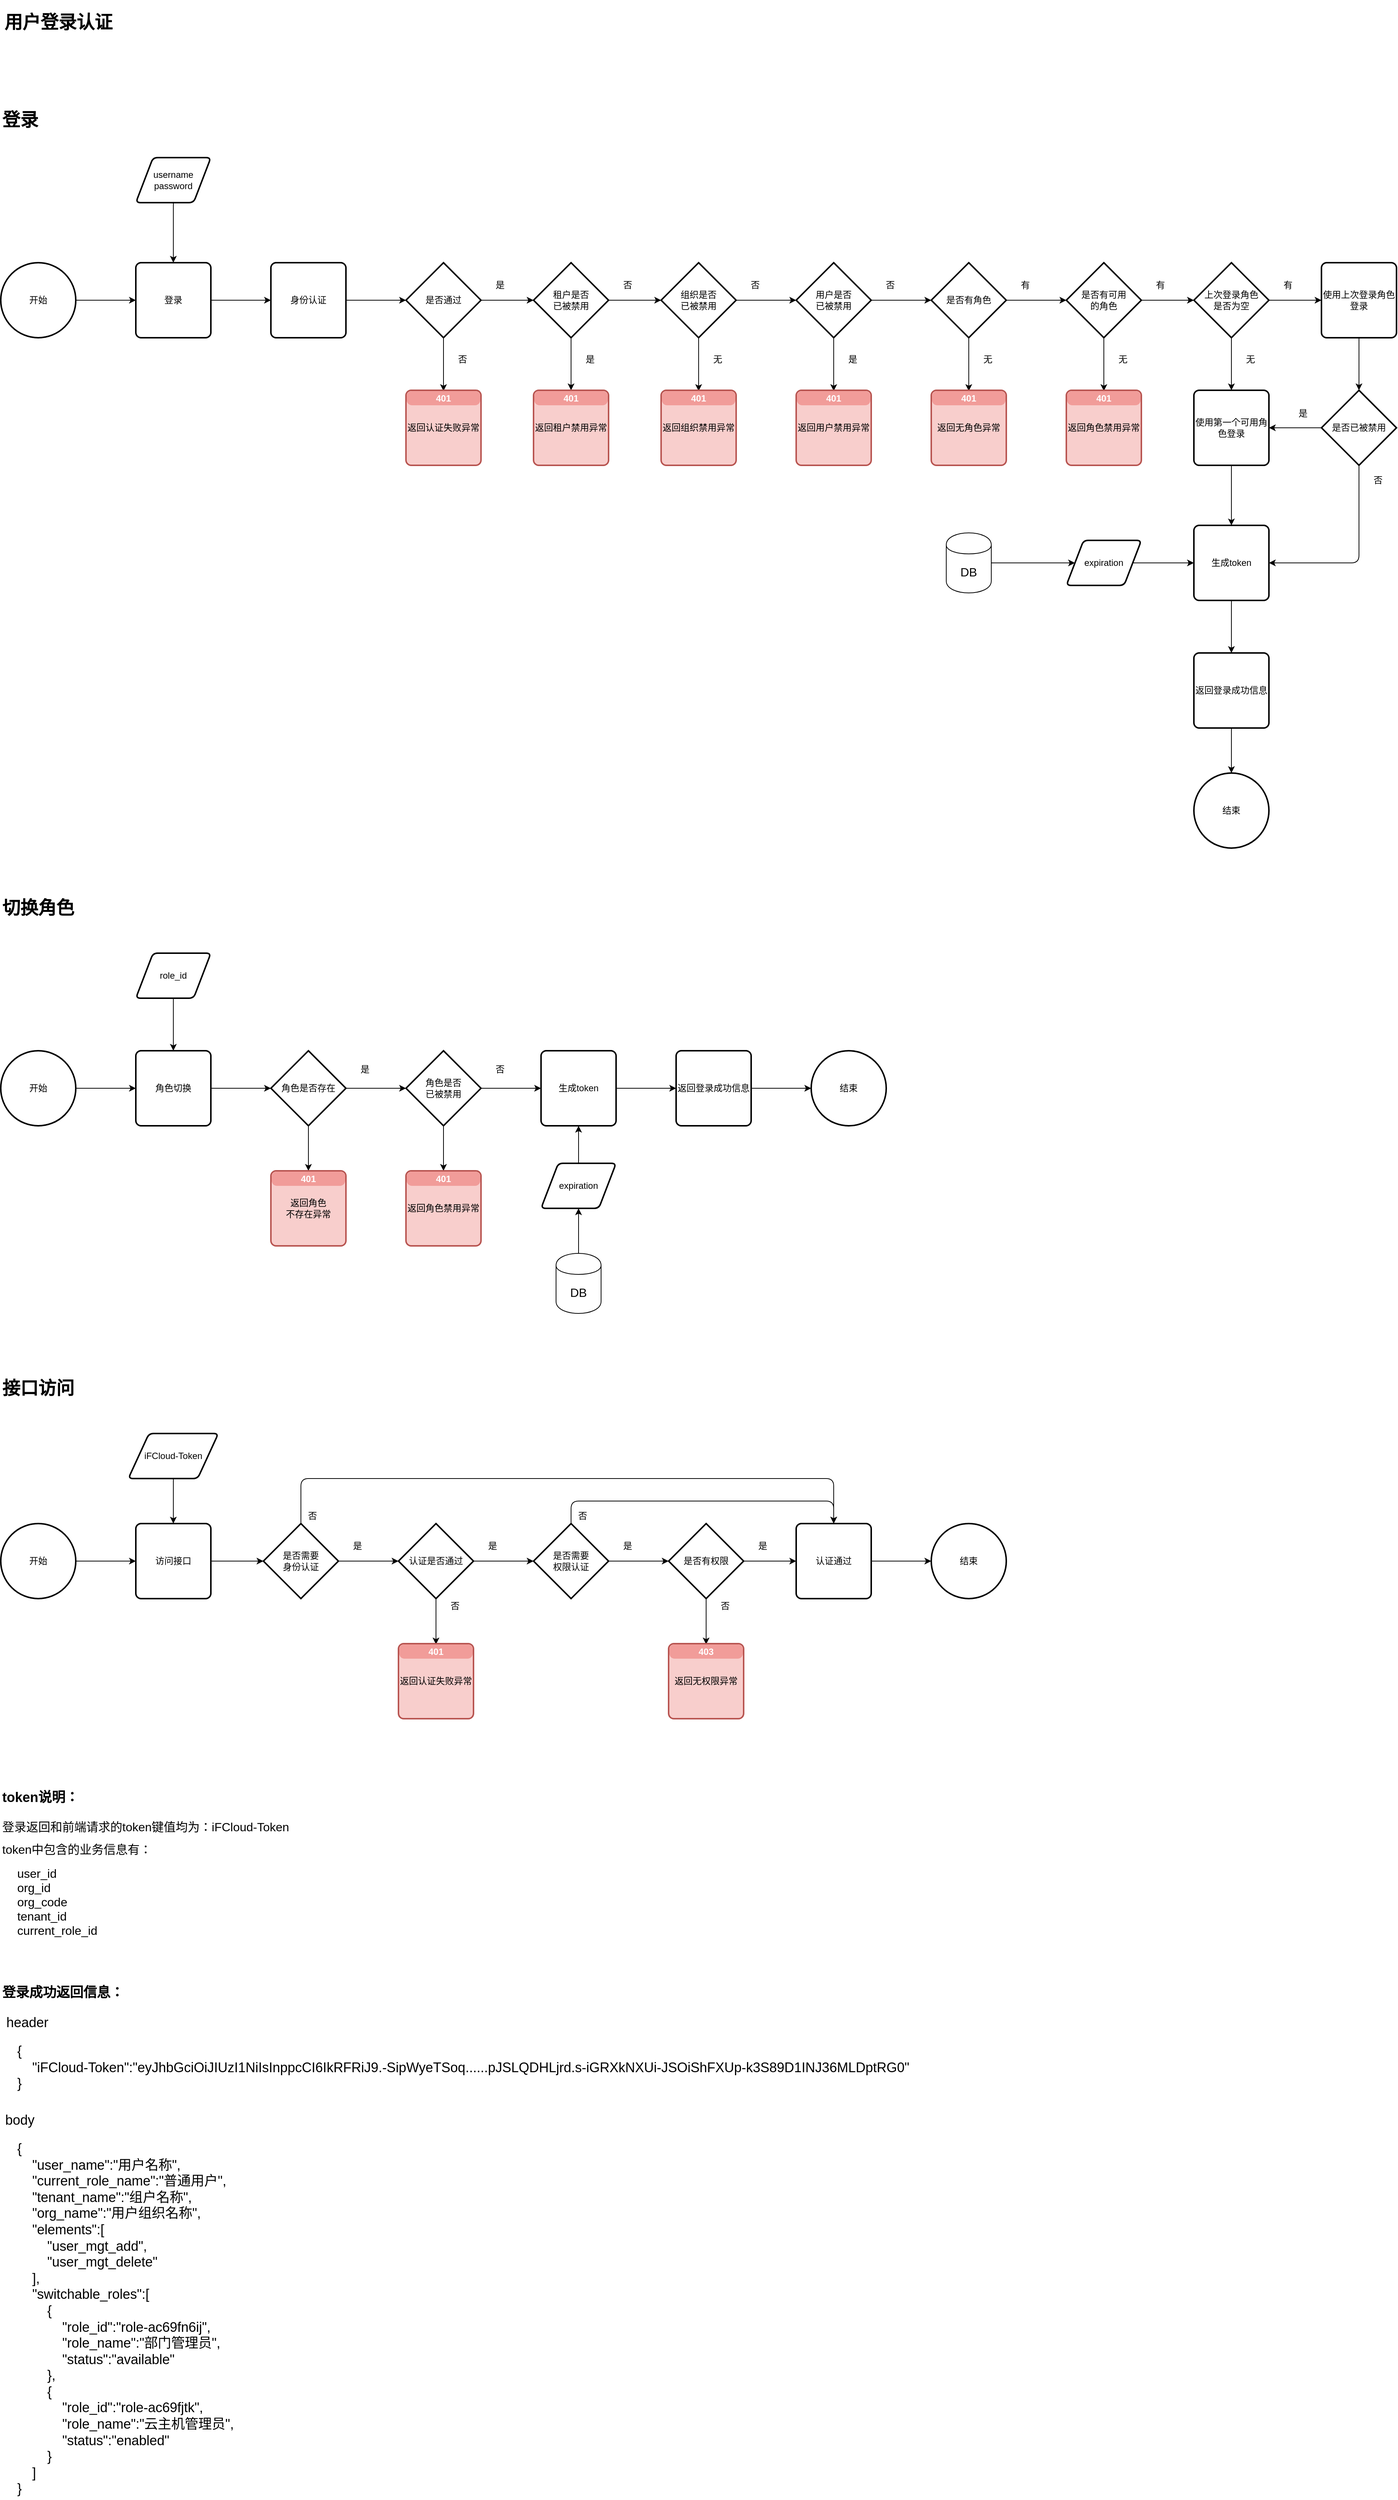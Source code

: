 <mxfile version="12.8.1" type="github">
  <diagram id="bKKuNhbVg70CuKS0t8Wp" name="第 1 页">
    <mxGraphModel dx="2000" dy="1172" grid="1" gridSize="10" guides="1" tooltips="1" connect="1" arrows="1" fold="1" page="1" pageScale="1" pageWidth="2000" pageHeight="1200" math="0" shadow="0">
      <root>
        <mxCell id="0" />
        <mxCell id="1" parent="0" />
        <mxCell id="bSy5o8476wJf-g97gq2l-7" value="" style="edgeStyle=orthogonalEdgeStyle;rounded=0;orthogonalLoop=1;jettySize=auto;html=1;" edge="1" parent="1" source="bSy5o8476wJf-g97gq2l-1" target="bSy5o8476wJf-g97gq2l-6">
          <mxGeometry relative="1" as="geometry" />
        </mxCell>
        <mxCell id="bSy5o8476wJf-g97gq2l-1" value="登录" style="rounded=1;whiteSpace=wrap;html=1;absoluteArcSize=1;arcSize=14;strokeWidth=2;" vertex="1" parent="1">
          <mxGeometry x="220" y="380" width="100" height="100" as="geometry" />
        </mxCell>
        <mxCell id="bSy5o8476wJf-g97gq2l-9" style="edgeStyle=orthogonalEdgeStyle;rounded=0;orthogonalLoop=1;jettySize=auto;html=1;" edge="1" parent="1" source="bSy5o8476wJf-g97gq2l-6" target="bSy5o8476wJf-g97gq2l-8">
          <mxGeometry relative="1" as="geometry" />
        </mxCell>
        <mxCell id="bSy5o8476wJf-g97gq2l-6" value="身份认证" style="rounded=1;whiteSpace=wrap;html=1;absoluteArcSize=1;arcSize=14;strokeWidth=2;" vertex="1" parent="1">
          <mxGeometry x="400" y="380" width="100" height="100" as="geometry" />
        </mxCell>
        <mxCell id="bSy5o8476wJf-g97gq2l-5" style="edgeStyle=orthogonalEdgeStyle;rounded=0;orthogonalLoop=1;jettySize=auto;html=1;" edge="1" parent="1" source="bSy5o8476wJf-g97gq2l-2" target="bSy5o8476wJf-g97gq2l-1">
          <mxGeometry relative="1" as="geometry" />
        </mxCell>
        <mxCell id="bSy5o8476wJf-g97gq2l-2" value="username&lt;br&gt;password" style="shape=parallelogram;html=1;strokeWidth=2;perimeter=parallelogramPerimeter;whiteSpace=wrap;rounded=1;arcSize=12;size=0.23;" vertex="1" parent="1">
          <mxGeometry x="220" y="240" width="100" height="60" as="geometry" />
        </mxCell>
        <mxCell id="bSy5o8476wJf-g97gq2l-14" value="" style="edgeStyle=orthogonalEdgeStyle;rounded=0;orthogonalLoop=1;jettySize=auto;html=1;entryX=0;entryY=0.5;entryDx=0;entryDy=0;entryPerimeter=0;" edge="1" parent="1" source="bSy5o8476wJf-g97gq2l-8" target="bSy5o8476wJf-g97gq2l-17">
          <mxGeometry relative="1" as="geometry">
            <mxPoint x="760" y="430" as="targetPoint" />
          </mxGeometry>
        </mxCell>
        <mxCell id="bSy5o8476wJf-g97gq2l-169" value="" style="edgeStyle=orthogonalEdgeStyle;rounded=1;orthogonalLoop=1;jettySize=auto;html=1;fontSize=12;" edge="1" parent="1" source="bSy5o8476wJf-g97gq2l-8" target="bSy5o8476wJf-g97gq2l-168">
          <mxGeometry relative="1" as="geometry" />
        </mxCell>
        <mxCell id="bSy5o8476wJf-g97gq2l-8" value="是否通过" style="strokeWidth=2;html=1;shape=mxgraph.flowchart.decision;whiteSpace=wrap;" vertex="1" parent="1">
          <mxGeometry x="580" y="380" width="100" height="100" as="geometry" />
        </mxCell>
        <mxCell id="bSy5o8476wJf-g97gq2l-12" value="否" style="text;html=1;align=center;verticalAlign=middle;resizable=0;points=[];autosize=1;" vertex="1" parent="1">
          <mxGeometry x="640" y="499" width="30" height="20" as="geometry" />
        </mxCell>
        <mxCell id="bSy5o8476wJf-g97gq2l-16" value="是" style="text;html=1;align=center;verticalAlign=middle;resizable=0;points=[];autosize=1;" vertex="1" parent="1">
          <mxGeometry x="690" y="400" width="30" height="20" as="geometry" />
        </mxCell>
        <mxCell id="bSy5o8476wJf-g97gq2l-19" style="edgeStyle=orthogonalEdgeStyle;rounded=0;orthogonalLoop=1;jettySize=auto;html=1;entryX=0.5;entryY=0;entryDx=0;entryDy=0;" edge="1" parent="1" source="bSy5o8476wJf-g97gq2l-17" target="bSy5o8476wJf-g97gq2l-163">
          <mxGeometry relative="1" as="geometry">
            <mxPoint x="800" y="550" as="targetPoint" />
          </mxGeometry>
        </mxCell>
        <mxCell id="bSy5o8476wJf-g97gq2l-56" style="edgeStyle=orthogonalEdgeStyle;rounded=0;orthogonalLoop=1;jettySize=auto;html=1;entryX=0;entryY=0.5;entryDx=0;entryDy=0;entryPerimeter=0;" edge="1" parent="1" source="bSy5o8476wJf-g97gq2l-17" target="bSy5o8476wJf-g97gq2l-53">
          <mxGeometry relative="1" as="geometry" />
        </mxCell>
        <mxCell id="bSy5o8476wJf-g97gq2l-17" value="租户是否&lt;br&gt;已被禁用" style="strokeWidth=2;html=1;shape=mxgraph.flowchart.decision;whiteSpace=wrap;" vertex="1" parent="1">
          <mxGeometry x="750" y="380" width="100" height="100" as="geometry" />
        </mxCell>
        <mxCell id="bSy5o8476wJf-g97gq2l-28" value="" style="edgeStyle=orthogonalEdgeStyle;rounded=0;orthogonalLoop=1;jettySize=auto;html=1;" edge="1" parent="1" source="bSy5o8476wJf-g97gq2l-21" target="bSy5o8476wJf-g97gq2l-27">
          <mxGeometry relative="1" as="geometry" />
        </mxCell>
        <mxCell id="bSy5o8476wJf-g97gq2l-183" value="" style="edgeStyle=orthogonalEdgeStyle;rounded=1;orthogonalLoop=1;jettySize=auto;html=1;fontSize=12;" edge="1" parent="1" source="bSy5o8476wJf-g97gq2l-21" target="bSy5o8476wJf-g97gq2l-180">
          <mxGeometry relative="1" as="geometry" />
        </mxCell>
        <mxCell id="bSy5o8476wJf-g97gq2l-21" value="是否有角色" style="strokeWidth=2;html=1;shape=mxgraph.flowchart.decision;whiteSpace=wrap;" vertex="1" parent="1">
          <mxGeometry x="1280" y="380" width="100" height="100" as="geometry" />
        </mxCell>
        <mxCell id="bSy5o8476wJf-g97gq2l-33" value="" style="edgeStyle=orthogonalEdgeStyle;rounded=0;orthogonalLoop=1;jettySize=auto;html=1;" edge="1" parent="1" source="bSy5o8476wJf-g97gq2l-27" target="bSy5o8476wJf-g97gq2l-32">
          <mxGeometry relative="1" as="geometry" />
        </mxCell>
        <mxCell id="bSy5o8476wJf-g97gq2l-187" value="" style="edgeStyle=orthogonalEdgeStyle;rounded=1;orthogonalLoop=1;jettySize=auto;html=1;fontSize=12;" edge="1" parent="1" source="bSy5o8476wJf-g97gq2l-27" target="bSy5o8476wJf-g97gq2l-186">
          <mxGeometry relative="1" as="geometry" />
        </mxCell>
        <mxCell id="bSy5o8476wJf-g97gq2l-27" value="是否有可用&lt;br&gt;的角色" style="strokeWidth=2;html=1;shape=mxgraph.flowchart.decision;whiteSpace=wrap;" vertex="1" parent="1">
          <mxGeometry x="1460" y="380" width="100" height="100" as="geometry" />
        </mxCell>
        <mxCell id="bSy5o8476wJf-g97gq2l-37" style="edgeStyle=orthogonalEdgeStyle;rounded=0;orthogonalLoop=1;jettySize=auto;html=1;entryX=0.5;entryY=0;entryDx=0;entryDy=0;" edge="1" parent="1" source="bSy5o8476wJf-g97gq2l-32" target="bSy5o8476wJf-g97gq2l-36">
          <mxGeometry relative="1" as="geometry" />
        </mxCell>
        <mxCell id="bSy5o8476wJf-g97gq2l-40" style="edgeStyle=orthogonalEdgeStyle;rounded=0;orthogonalLoop=1;jettySize=auto;html=1;" edge="1" parent="1" source="bSy5o8476wJf-g97gq2l-32" target="bSy5o8476wJf-g97gq2l-39">
          <mxGeometry relative="1" as="geometry" />
        </mxCell>
        <mxCell id="bSy5o8476wJf-g97gq2l-32" value="上次登录角色&lt;br&gt;是否为空" style="strokeWidth=2;html=1;shape=mxgraph.flowchart.decision;whiteSpace=wrap;" vertex="1" parent="1">
          <mxGeometry x="1630" y="380" width="100" height="100" as="geometry" />
        </mxCell>
        <mxCell id="bSy5o8476wJf-g97gq2l-20" value="是" style="text;html=1;align=center;verticalAlign=middle;resizable=0;points=[];autosize=1;" vertex="1" parent="1">
          <mxGeometry x="810" y="499" width="30" height="20" as="geometry" />
        </mxCell>
        <mxCell id="bSy5o8476wJf-g97gq2l-23" value="否" style="text;html=1;align=center;verticalAlign=middle;resizable=0;points=[];autosize=1;" vertex="1" parent="1">
          <mxGeometry x="860" y="400" width="30" height="20" as="geometry" />
        </mxCell>
        <mxCell id="bSy5o8476wJf-g97gq2l-26" value="无" style="text;html=1;align=center;verticalAlign=middle;resizable=0;points=[];autosize=1;" vertex="1" parent="1">
          <mxGeometry x="1340" y="499" width="30" height="20" as="geometry" />
        </mxCell>
        <mxCell id="bSy5o8476wJf-g97gq2l-31" value="无" style="text;html=1;align=center;verticalAlign=middle;resizable=0;points=[];autosize=1;" vertex="1" parent="1">
          <mxGeometry x="1520" y="499" width="30" height="20" as="geometry" />
        </mxCell>
        <mxCell id="bSy5o8476wJf-g97gq2l-34" value="有" style="text;html=1;align=center;verticalAlign=middle;resizable=0;points=[];autosize=1;" vertex="1" parent="1">
          <mxGeometry x="1390" y="400" width="30" height="20" as="geometry" />
        </mxCell>
        <mxCell id="bSy5o8476wJf-g97gq2l-35" value="有" style="text;html=1;align=center;verticalAlign=middle;resizable=0;points=[];autosize=1;" vertex="1" parent="1">
          <mxGeometry x="1570" y="400" width="30" height="20" as="geometry" />
        </mxCell>
        <mxCell id="bSy5o8476wJf-g97gq2l-47" value="" style="edgeStyle=orthogonalEdgeStyle;rounded=0;orthogonalLoop=1;jettySize=auto;html=1;" edge="1" parent="1" source="bSy5o8476wJf-g97gq2l-36" target="bSy5o8476wJf-g97gq2l-46">
          <mxGeometry relative="1" as="geometry" />
        </mxCell>
        <mxCell id="bSy5o8476wJf-g97gq2l-36" value="使用第一个可用角色登录" style="rounded=1;whiteSpace=wrap;html=1;absoluteArcSize=1;arcSize=14;strokeWidth=2;" vertex="1" parent="1">
          <mxGeometry x="1630" y="550" width="100" height="100" as="geometry" />
        </mxCell>
        <mxCell id="bSy5o8476wJf-g97gq2l-51" value="" style="edgeStyle=orthogonalEdgeStyle;rounded=0;orthogonalLoop=1;jettySize=auto;html=1;" edge="1" parent="1" source="bSy5o8476wJf-g97gq2l-46" target="bSy5o8476wJf-g97gq2l-50">
          <mxGeometry relative="1" as="geometry" />
        </mxCell>
        <mxCell id="bSy5o8476wJf-g97gq2l-46" value="生成token" style="rounded=1;whiteSpace=wrap;html=1;absoluteArcSize=1;arcSize=14;strokeWidth=2;" vertex="1" parent="1">
          <mxGeometry x="1630" y="730" width="100" height="100" as="geometry" />
        </mxCell>
        <mxCell id="bSy5o8476wJf-g97gq2l-135" value="" style="edgeStyle=orthogonalEdgeStyle;rounded=0;orthogonalLoop=1;jettySize=auto;html=1;fontSize=12;" edge="1" parent="1" source="bSy5o8476wJf-g97gq2l-50" target="bSy5o8476wJf-g97gq2l-134">
          <mxGeometry relative="1" as="geometry" />
        </mxCell>
        <mxCell id="bSy5o8476wJf-g97gq2l-50" value="返回登录成功信息" style="rounded=1;whiteSpace=wrap;html=1;absoluteArcSize=1;arcSize=14;strokeWidth=2;" vertex="1" parent="1">
          <mxGeometry x="1630" y="900" width="100" height="100" as="geometry" />
        </mxCell>
        <mxCell id="bSy5o8476wJf-g97gq2l-38" value="无" style="text;html=1;align=center;verticalAlign=middle;resizable=0;points=[];autosize=1;" vertex="1" parent="1">
          <mxGeometry x="1690" y="499" width="30" height="20" as="geometry" />
        </mxCell>
        <mxCell id="bSy5o8476wJf-g97gq2l-43" style="edgeStyle=orthogonalEdgeStyle;rounded=0;orthogonalLoop=1;jettySize=auto;html=1;entryX=0.5;entryY=0;entryDx=0;entryDy=0;entryPerimeter=0;" edge="1" parent="1" source="bSy5o8476wJf-g97gq2l-39" target="bSy5o8476wJf-g97gq2l-42">
          <mxGeometry relative="1" as="geometry" />
        </mxCell>
        <mxCell id="bSy5o8476wJf-g97gq2l-39" value="使用上次登录角色登录" style="rounded=1;whiteSpace=wrap;html=1;absoluteArcSize=1;arcSize=14;strokeWidth=2;" vertex="1" parent="1">
          <mxGeometry x="1800" y="380" width="100" height="100" as="geometry" />
        </mxCell>
        <mxCell id="bSy5o8476wJf-g97gq2l-41" value="有" style="text;html=1;align=center;verticalAlign=middle;resizable=0;points=[];autosize=1;" vertex="1" parent="1">
          <mxGeometry x="1740" y="400" width="30" height="20" as="geometry" />
        </mxCell>
        <mxCell id="bSy5o8476wJf-g97gq2l-44" style="edgeStyle=orthogonalEdgeStyle;rounded=0;orthogonalLoop=1;jettySize=auto;html=1;" edge="1" parent="1" source="bSy5o8476wJf-g97gq2l-42" target="bSy5o8476wJf-g97gq2l-36">
          <mxGeometry relative="1" as="geometry" />
        </mxCell>
        <mxCell id="bSy5o8476wJf-g97gq2l-48" style="edgeStyle=orthogonalEdgeStyle;rounded=1;orthogonalLoop=1;jettySize=auto;html=1;entryX=1;entryY=0.5;entryDx=0;entryDy=0;" edge="1" parent="1" source="bSy5o8476wJf-g97gq2l-42" target="bSy5o8476wJf-g97gq2l-46">
          <mxGeometry relative="1" as="geometry">
            <Array as="points">
              <mxPoint x="1850" y="780" />
            </Array>
          </mxGeometry>
        </mxCell>
        <mxCell id="bSy5o8476wJf-g97gq2l-42" value="是否已被禁用" style="strokeWidth=2;html=1;shape=mxgraph.flowchart.decision;whiteSpace=wrap;" vertex="1" parent="1">
          <mxGeometry x="1800" y="550" width="100" height="100" as="geometry" />
        </mxCell>
        <mxCell id="bSy5o8476wJf-g97gq2l-45" value="是" style="text;html=1;align=center;verticalAlign=middle;resizable=0;points=[];autosize=1;" vertex="1" parent="1">
          <mxGeometry x="1760" y="571" width="30" height="20" as="geometry" />
        </mxCell>
        <mxCell id="bSy5o8476wJf-g97gq2l-49" value="否" style="text;html=1;align=center;verticalAlign=middle;resizable=0;points=[];autosize=1;" vertex="1" parent="1">
          <mxGeometry x="1860" y="660" width="30" height="20" as="geometry" />
        </mxCell>
        <mxCell id="bSy5o8476wJf-g97gq2l-62" style="edgeStyle=orthogonalEdgeStyle;rounded=0;orthogonalLoop=1;jettySize=auto;html=1;entryX=0;entryY=0.5;entryDx=0;entryDy=0;entryPerimeter=0;" edge="1" parent="1" source="bSy5o8476wJf-g97gq2l-53" target="bSy5o8476wJf-g97gq2l-59">
          <mxGeometry relative="1" as="geometry" />
        </mxCell>
        <mxCell id="bSy5o8476wJf-g97gq2l-181" value="" style="edgeStyle=orthogonalEdgeStyle;rounded=1;orthogonalLoop=1;jettySize=auto;html=1;fontSize=12;" edge="1" parent="1" source="bSy5o8476wJf-g97gq2l-53" target="bSy5o8476wJf-g97gq2l-172">
          <mxGeometry relative="1" as="geometry" />
        </mxCell>
        <mxCell id="bSy5o8476wJf-g97gq2l-53" value="组织是否&lt;br&gt;已被禁用" style="strokeWidth=2;html=1;shape=mxgraph.flowchart.decision;whiteSpace=wrap;" vertex="1" parent="1">
          <mxGeometry x="920" y="380" width="100" height="100" as="geometry" />
        </mxCell>
        <mxCell id="bSy5o8476wJf-g97gq2l-55" value="无" style="text;html=1;align=center;verticalAlign=middle;resizable=0;points=[];autosize=1;" vertex="1" parent="1">
          <mxGeometry x="980" y="499" width="30" height="20" as="geometry" />
        </mxCell>
        <mxCell id="bSy5o8476wJf-g97gq2l-63" style="edgeStyle=orthogonalEdgeStyle;rounded=0;orthogonalLoop=1;jettySize=auto;html=1;exitX=1;exitY=0.5;exitDx=0;exitDy=0;exitPerimeter=0;entryX=0;entryY=0.5;entryDx=0;entryDy=0;entryPerimeter=0;" edge="1" parent="1" source="bSy5o8476wJf-g97gq2l-59" target="bSy5o8476wJf-g97gq2l-21">
          <mxGeometry relative="1" as="geometry" />
        </mxCell>
        <mxCell id="bSy5o8476wJf-g97gq2l-182" value="" style="edgeStyle=orthogonalEdgeStyle;rounded=1;orthogonalLoop=1;jettySize=auto;html=1;fontSize=12;" edge="1" parent="1" source="bSy5o8476wJf-g97gq2l-59" target="bSy5o8476wJf-g97gq2l-177">
          <mxGeometry relative="1" as="geometry" />
        </mxCell>
        <mxCell id="bSy5o8476wJf-g97gq2l-59" value="用户是否&lt;br&gt;已被禁用" style="strokeWidth=2;html=1;shape=mxgraph.flowchart.decision;whiteSpace=wrap;" vertex="1" parent="1">
          <mxGeometry x="1100" y="380" width="100" height="100" as="geometry" />
        </mxCell>
        <mxCell id="bSy5o8476wJf-g97gq2l-61" value="是" style="text;html=1;align=center;verticalAlign=middle;resizable=0;points=[];autosize=1;" vertex="1" parent="1">
          <mxGeometry x="1160" y="499" width="30" height="20" as="geometry" />
        </mxCell>
        <mxCell id="bSy5o8476wJf-g97gq2l-64" value="否" style="text;html=1;align=center;verticalAlign=middle;resizable=0;points=[];autosize=1;" vertex="1" parent="1">
          <mxGeometry x="1030" y="400" width="30" height="20" as="geometry" />
        </mxCell>
        <mxCell id="bSy5o8476wJf-g97gq2l-65" value="否" style="text;html=1;align=center;verticalAlign=middle;resizable=0;points=[];autosize=1;" vertex="1" parent="1">
          <mxGeometry x="1210" y="400" width="30" height="20" as="geometry" />
        </mxCell>
        <mxCell id="bSy5o8476wJf-g97gq2l-66" value="&lt;h1&gt;用户登录认证&lt;/h1&gt;&lt;p&gt;&lt;br&gt;&lt;/p&gt;" style="text;html=1;strokeColor=none;fillColor=none;spacing=5;spacingTop=-20;whiteSpace=wrap;overflow=hidden;rounded=0;" vertex="1" parent="1">
          <mxGeometry x="40" y="40" width="190" height="120" as="geometry" />
        </mxCell>
        <mxCell id="bSy5o8476wJf-g97gq2l-67" value="token说明：" style="text;html=1;align=left;verticalAlign=middle;resizable=0;points=[];autosize=1;strokeWidth=1;fontSize=18;fontStyle=1" vertex="1" parent="1">
          <mxGeometry x="40" y="2410" width="120" height="30" as="geometry" />
        </mxCell>
        <mxCell id="bSy5o8476wJf-g97gq2l-69" value="token中包含的业务信息有：" style="text;html=1;align=left;verticalAlign=middle;resizable=0;points=[];autosize=1;fontSize=16;" vertex="1" parent="1">
          <mxGeometry x="40" y="2484" width="210" height="20" as="geometry" />
        </mxCell>
        <mxCell id="bSy5o8476wJf-g97gq2l-70" value="登录返回和前端请求的token键值均为：iFCloud-Token" style="text;html=1;align=left;verticalAlign=middle;resizable=0;points=[];autosize=1;fontSize=16;" vertex="1" parent="1">
          <mxGeometry x="40" y="2454" width="400" height="20" as="geometry" />
        </mxCell>
        <mxCell id="bSy5o8476wJf-g97gq2l-71" value="user_id&lt;br&gt;org_id&lt;br&gt;org_code&lt;br&gt;tenant_id&lt;br&gt;current_role_id&lt;br&gt;" style="text;html=1;align=left;verticalAlign=middle;resizable=0;points=[];autosize=1;fontSize=16;" vertex="1" parent="1">
          <mxGeometry x="60" y="2514" width="120" height="100" as="geometry" />
        </mxCell>
        <mxCell id="bSy5o8476wJf-g97gq2l-75" style="edgeStyle=orthogonalEdgeStyle;rounded=0;orthogonalLoop=1;jettySize=auto;html=1;fontSize=16;" edge="1" parent="1" source="bSy5o8476wJf-g97gq2l-73" target="bSy5o8476wJf-g97gq2l-46">
          <mxGeometry relative="1" as="geometry" />
        </mxCell>
        <mxCell id="bSy5o8476wJf-g97gq2l-73" value="expiration" style="shape=parallelogram;html=1;strokeWidth=2;perimeter=parallelogramPerimeter;whiteSpace=wrap;rounded=1;arcSize=12;size=0.23;" vertex="1" parent="1">
          <mxGeometry x="1460" y="750" width="100" height="60" as="geometry" />
        </mxCell>
        <mxCell id="bSy5o8476wJf-g97gq2l-76" style="edgeStyle=orthogonalEdgeStyle;rounded=0;orthogonalLoop=1;jettySize=auto;html=1;entryX=0;entryY=0.5;entryDx=0;entryDy=0;fontSize=16;" edge="1" parent="1" source="bSy5o8476wJf-g97gq2l-74" target="bSy5o8476wJf-g97gq2l-73">
          <mxGeometry relative="1" as="geometry" />
        </mxCell>
        <mxCell id="bSy5o8476wJf-g97gq2l-74" value="DB" style="shape=cylinder;whiteSpace=wrap;html=1;boundedLbl=1;backgroundOutline=1;strokeWidth=1;fontSize=16;align=center;" vertex="1" parent="1">
          <mxGeometry x="1300" y="740" width="60" height="80" as="geometry" />
        </mxCell>
        <mxCell id="bSy5o8476wJf-g97gq2l-78" value="登录成功返回信息：" style="text;html=1;align=left;verticalAlign=middle;resizable=0;points=[];autosize=1;strokeWidth=1;fontSize=18;fontStyle=1" vertex="1" parent="1">
          <mxGeometry x="40" y="2670" width="180" height="30" as="geometry" />
        </mxCell>
        <mxCell id="bSy5o8476wJf-g97gq2l-79" value="header" style="text;html=1;align=center;verticalAlign=middle;resizable=0;points=[];autosize=1;fontSize=18;" vertex="1" parent="1">
          <mxGeometry x="40" y="2710" width="70" height="30" as="geometry" />
        </mxCell>
        <mxCell id="bSy5o8476wJf-g97gq2l-81" value="&lt;div&gt;{&lt;/div&gt;&lt;div&gt;&amp;nbsp; &amp;nbsp; &quot;iFCloud-Token&quot;:&quot;eyJhbGciOiJIUzI1NiIsInppcCI6IkRFRiJ9.-SipWyeTSoq......pJSLQDHLjrd.s-iGRXkNXUi-JSOiShFXUp-k3S89D1INJ36MLDptRG0&quot;&lt;/div&gt;&lt;div&gt;}&lt;/div&gt;" style="text;html=1;align=left;verticalAlign=middle;resizable=0;points=[];autosize=1;fontSize=18;" vertex="1" parent="1">
          <mxGeometry x="60" y="2750" width="1220" height="70" as="geometry" />
        </mxCell>
        <mxCell id="bSy5o8476wJf-g97gq2l-82" value="body" style="text;html=1;align=center;verticalAlign=middle;resizable=0;points=[];autosize=1;fontSize=18;" vertex="1" parent="1">
          <mxGeometry x="40" y="2840" width="50" height="30" as="geometry" />
        </mxCell>
        <mxCell id="bSy5o8476wJf-g97gq2l-83" value="&lt;div&gt;{&lt;/div&gt;&lt;div&gt;&amp;nbsp; &amp;nbsp; &quot;user_name&quot;:&quot;用户名称&quot;,&lt;/div&gt;&lt;div&gt;&amp;nbsp; &amp;nbsp; &quot;current_role_name&quot;:&quot;普通用户&quot;,&lt;/div&gt;&lt;div&gt;&amp;nbsp; &amp;nbsp; &quot;tenant_name&quot;:&quot;组户名称&quot;,&lt;/div&gt;&lt;div&gt;&amp;nbsp; &amp;nbsp; &quot;org_name&quot;:&quot;用户组织名称&quot;,&lt;/div&gt;&lt;div&gt;&amp;nbsp; &amp;nbsp; &quot;elements&quot;:[&lt;/div&gt;&lt;div&gt;&amp;nbsp; &amp;nbsp; &amp;nbsp; &amp;nbsp; &quot;user_mgt_add&quot;,&lt;/div&gt;&lt;div&gt;&amp;nbsp; &amp;nbsp; &amp;nbsp; &amp;nbsp; &quot;user_mgt_delete&quot;&lt;/div&gt;&lt;div&gt;&amp;nbsp; &amp;nbsp; ],&lt;/div&gt;&lt;div&gt;&amp;nbsp; &amp;nbsp; &quot;switchable_roles&quot;:[&lt;/div&gt;&lt;div&gt;&amp;nbsp; &amp;nbsp; &amp;nbsp; &amp;nbsp; {&lt;/div&gt;&lt;div&gt;&amp;nbsp; &amp;nbsp; &amp;nbsp; &amp;nbsp; &amp;nbsp; &amp;nbsp; &quot;role_id&quot;:&quot;role-ac69fn6ij&quot;,&lt;/div&gt;&lt;div&gt;&amp;nbsp; &amp;nbsp; &amp;nbsp; &amp;nbsp; &amp;nbsp; &amp;nbsp; &quot;role_name&quot;:&quot;部门管理员&quot;,&lt;/div&gt;&lt;div&gt;&amp;nbsp; &amp;nbsp; &amp;nbsp; &amp;nbsp; &amp;nbsp; &amp;nbsp; &quot;status&quot;:&quot;available&quot;&lt;/div&gt;&lt;div&gt;&amp;nbsp; &amp;nbsp; &amp;nbsp; &amp;nbsp; },&lt;/div&gt;&lt;div&gt;&amp;nbsp; &amp;nbsp; &amp;nbsp; &amp;nbsp; {&lt;/div&gt;&lt;div&gt;&amp;nbsp; &amp;nbsp; &amp;nbsp; &amp;nbsp; &amp;nbsp; &amp;nbsp; &quot;role_id&quot;:&quot;role-ac69fjtk&quot;,&lt;/div&gt;&lt;div&gt;&amp;nbsp; &amp;nbsp; &amp;nbsp; &amp;nbsp; &amp;nbsp; &amp;nbsp; &quot;role_name&quot;:&quot;云主机管理员&quot;,&lt;/div&gt;&lt;div&gt;&amp;nbsp; &amp;nbsp; &amp;nbsp; &amp;nbsp; &amp;nbsp; &amp;nbsp; &quot;status&quot;:&quot;enabled&quot;&lt;/div&gt;&lt;div&gt;&amp;nbsp; &amp;nbsp; &amp;nbsp; &amp;nbsp; }&lt;/div&gt;&lt;div&gt;&amp;nbsp; &amp;nbsp; ]&lt;/div&gt;&lt;div&gt;}&lt;/div&gt;" style="text;html=1;align=left;verticalAlign=middle;resizable=0;points=[];autosize=1;fontSize=18;" vertex="1" parent="1">
          <mxGeometry x="60" y="2880" width="310" height="480" as="geometry" />
        </mxCell>
        <mxCell id="bSy5o8476wJf-g97gq2l-89" style="edgeStyle=orthogonalEdgeStyle;rounded=0;orthogonalLoop=1;jettySize=auto;html=1;fontSize=18;" edge="1" parent="1" source="bSy5o8476wJf-g97gq2l-84" target="bSy5o8476wJf-g97gq2l-88">
          <mxGeometry relative="1" as="geometry" />
        </mxCell>
        <mxCell id="bSy5o8476wJf-g97gq2l-84" value="角色切换" style="rounded=1;whiteSpace=wrap;html=1;absoluteArcSize=1;arcSize=14;strokeWidth=2;" vertex="1" parent="1">
          <mxGeometry x="220" y="1430" width="100" height="100" as="geometry" />
        </mxCell>
        <mxCell id="bSy5o8476wJf-g97gq2l-87" style="edgeStyle=orthogonalEdgeStyle;rounded=0;orthogonalLoop=1;jettySize=auto;html=1;entryX=0.5;entryY=0;entryDx=0;entryDy=0;fontSize=18;" edge="1" parent="1" source="bSy5o8476wJf-g97gq2l-86" target="bSy5o8476wJf-g97gq2l-84">
          <mxGeometry relative="1" as="geometry" />
        </mxCell>
        <mxCell id="bSy5o8476wJf-g97gq2l-86" value="role_id" style="shape=parallelogram;html=1;strokeWidth=2;perimeter=parallelogramPerimeter;whiteSpace=wrap;rounded=1;arcSize=12;size=0.23;" vertex="1" parent="1">
          <mxGeometry x="220" y="1300" width="100" height="60" as="geometry" />
        </mxCell>
        <mxCell id="bSy5o8476wJf-g97gq2l-91" value="" style="edgeStyle=orthogonalEdgeStyle;rounded=0;orthogonalLoop=1;jettySize=auto;html=1;fontSize=18;" edge="1" parent="1" source="bSy5o8476wJf-g97gq2l-88" target="bSy5o8476wJf-g97gq2l-90">
          <mxGeometry relative="1" as="geometry" />
        </mxCell>
        <mxCell id="bSy5o8476wJf-g97gq2l-106" style="edgeStyle=orthogonalEdgeStyle;rounded=0;orthogonalLoop=1;jettySize=auto;html=1;fontSize=12;entryX=0.5;entryY=0;entryDx=0;entryDy=0;" edge="1" parent="1" source="bSy5o8476wJf-g97gq2l-88" target="bSy5o8476wJf-g97gq2l-189">
          <mxGeometry relative="1" as="geometry">
            <mxPoint x="450" y="1590" as="targetPoint" />
          </mxGeometry>
        </mxCell>
        <mxCell id="bSy5o8476wJf-g97gq2l-88" value="角色是否存在" style="strokeWidth=2;html=1;shape=mxgraph.flowchart.decision;whiteSpace=wrap;" vertex="1" parent="1">
          <mxGeometry x="400" y="1430" width="100" height="100" as="geometry" />
        </mxCell>
        <mxCell id="bSy5o8476wJf-g97gq2l-100" value="" style="edgeStyle=orthogonalEdgeStyle;rounded=0;orthogonalLoop=1;jettySize=auto;html=1;fontSize=18;" edge="1" parent="1" source="bSy5o8476wJf-g97gq2l-90" target="bSy5o8476wJf-g97gq2l-93">
          <mxGeometry relative="1" as="geometry" />
        </mxCell>
        <mxCell id="bSy5o8476wJf-g97gq2l-109" value="" style="edgeStyle=orthogonalEdgeStyle;rounded=0;orthogonalLoop=1;jettySize=auto;html=1;fontSize=12;entryX=0.5;entryY=0;entryDx=0;entryDy=0;" edge="1" parent="1" source="bSy5o8476wJf-g97gq2l-90" target="bSy5o8476wJf-g97gq2l-192">
          <mxGeometry relative="1" as="geometry">
            <mxPoint x="630" y="1590" as="targetPoint" />
          </mxGeometry>
        </mxCell>
        <mxCell id="bSy5o8476wJf-g97gq2l-90" value="角色是否&lt;br&gt;已被禁用" style="strokeWidth=2;html=1;shape=mxgraph.flowchart.decision;whiteSpace=wrap;" vertex="1" parent="1">
          <mxGeometry x="580" y="1430" width="100" height="100" as="geometry" />
        </mxCell>
        <mxCell id="bSy5o8476wJf-g97gq2l-99" value="" style="edgeStyle=orthogonalEdgeStyle;rounded=0;orthogonalLoop=1;jettySize=auto;html=1;fontSize=18;" edge="1" parent="1" source="bSy5o8476wJf-g97gq2l-93" target="bSy5o8476wJf-g97gq2l-94">
          <mxGeometry relative="1" as="geometry" />
        </mxCell>
        <mxCell id="bSy5o8476wJf-g97gq2l-93" value="生成token" style="rounded=1;whiteSpace=wrap;html=1;absoluteArcSize=1;arcSize=14;strokeWidth=2;" vertex="1" parent="1">
          <mxGeometry x="760" y="1430" width="100" height="100" as="geometry" />
        </mxCell>
        <mxCell id="bSy5o8476wJf-g97gq2l-137" value="" style="edgeStyle=orthogonalEdgeStyle;rounded=0;orthogonalLoop=1;jettySize=auto;html=1;fontSize=12;" edge="1" parent="1" source="bSy5o8476wJf-g97gq2l-94" target="bSy5o8476wJf-g97gq2l-136">
          <mxGeometry relative="1" as="geometry" />
        </mxCell>
        <mxCell id="bSy5o8476wJf-g97gq2l-94" value="返回登录成功信息" style="rounded=1;whiteSpace=wrap;html=1;absoluteArcSize=1;arcSize=14;strokeWidth=2;" vertex="1" parent="1">
          <mxGeometry x="940" y="1430" width="100" height="100" as="geometry" />
        </mxCell>
        <mxCell id="bSy5o8476wJf-g97gq2l-103" value="是" style="text;html=1;align=center;verticalAlign=middle;resizable=0;points=[];autosize=1;fontSize=12;" vertex="1" parent="1">
          <mxGeometry x="510" y="1445" width="30" height="20" as="geometry" />
        </mxCell>
        <mxCell id="bSy5o8476wJf-g97gq2l-104" value="否" style="text;html=1;align=center;verticalAlign=middle;resizable=0;points=[];autosize=1;fontSize=12;" vertex="1" parent="1">
          <mxGeometry x="690" y="1445" width="30" height="20" as="geometry" />
        </mxCell>
        <mxCell id="bSy5o8476wJf-g97gq2l-123" value="" style="edgeStyle=orthogonalEdgeStyle;rounded=0;orthogonalLoop=1;jettySize=auto;html=1;fontSize=12;" edge="1" parent="1" source="bSy5o8476wJf-g97gq2l-110" target="bSy5o8476wJf-g97gq2l-122">
          <mxGeometry relative="1" as="geometry" />
        </mxCell>
        <mxCell id="bSy5o8476wJf-g97gq2l-110" value="访问接口" style="rounded=1;whiteSpace=wrap;html=1;absoluteArcSize=1;arcSize=14;strokeWidth=2;" vertex="1" parent="1">
          <mxGeometry x="220" y="2060" width="100" height="100" as="geometry" />
        </mxCell>
        <mxCell id="bSy5o8476wJf-g97gq2l-112" style="edgeStyle=orthogonalEdgeStyle;rounded=0;orthogonalLoop=1;jettySize=auto;html=1;entryX=0.5;entryY=0;entryDx=0;entryDy=0;fontSize=12;" edge="1" parent="1" source="bSy5o8476wJf-g97gq2l-111" target="bSy5o8476wJf-g97gq2l-110">
          <mxGeometry relative="1" as="geometry" />
        </mxCell>
        <mxCell id="bSy5o8476wJf-g97gq2l-111" value="&lt;span style=&quot;text-align: left ; white-space: nowrap&quot;&gt;&lt;font style=&quot;font-size: 12px&quot;&gt;iFCloud-Token&lt;/font&gt;&lt;/span&gt;" style="shape=parallelogram;html=1;strokeWidth=2;perimeter=parallelogramPerimeter;whiteSpace=wrap;rounded=1;arcSize=12;size=0.23;" vertex="1" parent="1">
          <mxGeometry x="210" y="1940" width="120" height="60" as="geometry" />
        </mxCell>
        <mxCell id="bSy5o8476wJf-g97gq2l-113" value="登录" style="text;strokeColor=none;fillColor=none;html=1;fontSize=24;fontStyle=1;verticalAlign=middle;align=left;" vertex="1" parent="1">
          <mxGeometry x="40" y="170" width="100" height="40" as="geometry" />
        </mxCell>
        <mxCell id="bSy5o8476wJf-g97gq2l-114" value="切换角色" style="text;strokeColor=none;fillColor=none;html=1;fontSize=24;fontStyle=1;verticalAlign=middle;align=left;" vertex="1" parent="1">
          <mxGeometry x="40" y="1220" width="100" height="40" as="geometry" />
        </mxCell>
        <mxCell id="bSy5o8476wJf-g97gq2l-118" value="" style="edgeStyle=orthogonalEdgeStyle;rounded=0;orthogonalLoop=1;jettySize=auto;html=1;fontSize=12;" edge="1" parent="1" source="bSy5o8476wJf-g97gq2l-115" target="bSy5o8476wJf-g97gq2l-93">
          <mxGeometry relative="1" as="geometry" />
        </mxCell>
        <mxCell id="bSy5o8476wJf-g97gq2l-115" value="expiration" style="shape=parallelogram;html=1;strokeWidth=2;perimeter=parallelogramPerimeter;whiteSpace=wrap;rounded=1;arcSize=12;size=0.23;" vertex="1" parent="1">
          <mxGeometry x="760" y="1580" width="100" height="60" as="geometry" />
        </mxCell>
        <mxCell id="bSy5o8476wJf-g97gq2l-119" value="" style="edgeStyle=orthogonalEdgeStyle;rounded=0;orthogonalLoop=1;jettySize=auto;html=1;fontSize=12;" edge="1" parent="1" source="bSy5o8476wJf-g97gq2l-117" target="bSy5o8476wJf-g97gq2l-115">
          <mxGeometry relative="1" as="geometry" />
        </mxCell>
        <mxCell id="bSy5o8476wJf-g97gq2l-117" value="DB" style="shape=cylinder;whiteSpace=wrap;html=1;boundedLbl=1;backgroundOutline=1;strokeWidth=1;fontSize=16;align=center;" vertex="1" parent="1">
          <mxGeometry x="780" y="1700" width="60" height="80" as="geometry" />
        </mxCell>
        <mxCell id="bSy5o8476wJf-g97gq2l-120" value="接口访问" style="text;strokeColor=none;fillColor=none;html=1;fontSize=24;fontStyle=1;verticalAlign=middle;align=left;" vertex="1" parent="1">
          <mxGeometry x="40" y="1860" width="100" height="40" as="geometry" />
        </mxCell>
        <mxCell id="bSy5o8476wJf-g97gq2l-125" value="" style="edgeStyle=orthogonalEdgeStyle;rounded=0;orthogonalLoop=1;jettySize=auto;html=1;fontSize=12;" edge="1" parent="1" source="bSy5o8476wJf-g97gq2l-122" target="bSy5o8476wJf-g97gq2l-124">
          <mxGeometry relative="1" as="geometry" />
        </mxCell>
        <mxCell id="bSy5o8476wJf-g97gq2l-155" style="edgeStyle=orthogonalEdgeStyle;rounded=1;orthogonalLoop=1;jettySize=auto;html=1;entryX=0.5;entryY=0;entryDx=0;entryDy=0;fontSize=12;" edge="1" parent="1" source="bSy5o8476wJf-g97gq2l-122" target="bSy5o8476wJf-g97gq2l-145">
          <mxGeometry relative="1" as="geometry">
            <Array as="points">
              <mxPoint x="440" y="2000" />
              <mxPoint x="1150" y="2000" />
            </Array>
          </mxGeometry>
        </mxCell>
        <mxCell id="bSy5o8476wJf-g97gq2l-122" value="是否需要&lt;br&gt;身份认证" style="strokeWidth=2;html=1;shape=mxgraph.flowchart.decision;whiteSpace=wrap;fontSize=12;align=center;" vertex="1" parent="1">
          <mxGeometry x="390" y="2060" width="100" height="100" as="geometry" />
        </mxCell>
        <mxCell id="bSy5o8476wJf-g97gq2l-127" value="" style="edgeStyle=orthogonalEdgeStyle;rounded=0;orthogonalLoop=1;jettySize=auto;html=1;fontSize=12;" edge="1" parent="1" source="bSy5o8476wJf-g97gq2l-124" target="bSy5o8476wJf-g97gq2l-126">
          <mxGeometry relative="1" as="geometry" />
        </mxCell>
        <mxCell id="bSy5o8476wJf-g97gq2l-197" value="" style="edgeStyle=orthogonalEdgeStyle;rounded=1;orthogonalLoop=1;jettySize=auto;html=1;fontSize=12;" edge="1" parent="1" source="bSy5o8476wJf-g97gq2l-124" target="bSy5o8476wJf-g97gq2l-196">
          <mxGeometry relative="1" as="geometry" />
        </mxCell>
        <mxCell id="bSy5o8476wJf-g97gq2l-124" value="认证是否通过" style="strokeWidth=2;html=1;shape=mxgraph.flowchart.decision;whiteSpace=wrap;fontSize=12;align=center;" vertex="1" parent="1">
          <mxGeometry x="570" y="2060" width="100" height="100" as="geometry" />
        </mxCell>
        <mxCell id="bSy5o8476wJf-g97gq2l-129" value="" style="edgeStyle=orthogonalEdgeStyle;rounded=0;orthogonalLoop=1;jettySize=auto;html=1;fontSize=12;" edge="1" parent="1" source="bSy5o8476wJf-g97gq2l-126" target="bSy5o8476wJf-g97gq2l-128">
          <mxGeometry relative="1" as="geometry" />
        </mxCell>
        <mxCell id="bSy5o8476wJf-g97gq2l-158" style="edgeStyle=orthogonalEdgeStyle;rounded=1;orthogonalLoop=1;jettySize=auto;html=1;entryX=0.5;entryY=0;entryDx=0;entryDy=0;fontSize=12;" edge="1" parent="1" source="bSy5o8476wJf-g97gq2l-126" target="bSy5o8476wJf-g97gq2l-145">
          <mxGeometry relative="1" as="geometry">
            <Array as="points">
              <mxPoint x="800" y="2030" />
              <mxPoint x="1150" y="2030" />
            </Array>
          </mxGeometry>
        </mxCell>
        <mxCell id="bSy5o8476wJf-g97gq2l-126" value="是否需要&lt;br&gt;权限认证" style="strokeWidth=2;html=1;shape=mxgraph.flowchart.decision;whiteSpace=wrap;fontSize=12;align=center;" vertex="1" parent="1">
          <mxGeometry x="750" y="2060" width="100" height="100" as="geometry" />
        </mxCell>
        <mxCell id="bSy5o8476wJf-g97gq2l-131" value="" style="edgeStyle=orthogonalEdgeStyle;rounded=0;orthogonalLoop=1;jettySize=auto;html=1;fontSize=12;entryX=0;entryY=0.5;entryDx=0;entryDy=0;" edge="1" parent="1" source="bSy5o8476wJf-g97gq2l-128" target="bSy5o8476wJf-g97gq2l-145">
          <mxGeometry relative="1" as="geometry">
            <mxPoint x="1110" y="2110" as="targetPoint" />
          </mxGeometry>
        </mxCell>
        <mxCell id="bSy5o8476wJf-g97gq2l-205" value="" style="edgeStyle=orthogonalEdgeStyle;rounded=1;orthogonalLoop=1;jettySize=auto;html=1;fontSize=12;" edge="1" parent="1" source="bSy5o8476wJf-g97gq2l-128" target="bSy5o8476wJf-g97gq2l-204">
          <mxGeometry relative="1" as="geometry" />
        </mxCell>
        <mxCell id="bSy5o8476wJf-g97gq2l-128" value="是否有权限" style="strokeWidth=2;html=1;shape=mxgraph.flowchart.decision;whiteSpace=wrap;fontSize=12;align=center;" vertex="1" parent="1">
          <mxGeometry x="930" y="2060" width="100" height="100" as="geometry" />
        </mxCell>
        <mxCell id="bSy5o8476wJf-g97gq2l-133" value="" style="edgeStyle=orthogonalEdgeStyle;rounded=0;orthogonalLoop=1;jettySize=auto;html=1;fontSize=12;" edge="1" parent="1" source="bSy5o8476wJf-g97gq2l-132" target="bSy5o8476wJf-g97gq2l-1">
          <mxGeometry relative="1" as="geometry" />
        </mxCell>
        <mxCell id="bSy5o8476wJf-g97gq2l-132" value="开始" style="strokeWidth=2;html=1;shape=mxgraph.flowchart.start_2;whiteSpace=wrap;fontSize=12;align=center;" vertex="1" parent="1">
          <mxGeometry x="40" y="380" width="100" height="100" as="geometry" />
        </mxCell>
        <mxCell id="bSy5o8476wJf-g97gq2l-134" value="结束" style="strokeWidth=2;html=1;shape=mxgraph.flowchart.start_2;whiteSpace=wrap;fontSize=12;align=center;" vertex="1" parent="1">
          <mxGeometry x="1630" y="1060" width="100" height="100" as="geometry" />
        </mxCell>
        <mxCell id="bSy5o8476wJf-g97gq2l-136" value="结束" style="strokeWidth=2;html=1;shape=mxgraph.flowchart.start_2;whiteSpace=wrap;fontSize=12;align=center;" vertex="1" parent="1">
          <mxGeometry x="1120" y="1430" width="100" height="100" as="geometry" />
        </mxCell>
        <mxCell id="bSy5o8476wJf-g97gq2l-139" value="" style="edgeStyle=orthogonalEdgeStyle;rounded=0;orthogonalLoop=1;jettySize=auto;html=1;fontSize=12;" edge="1" parent="1" source="bSy5o8476wJf-g97gq2l-138" target="bSy5o8476wJf-g97gq2l-84">
          <mxGeometry relative="1" as="geometry" />
        </mxCell>
        <mxCell id="bSy5o8476wJf-g97gq2l-138" value="开始" style="strokeWidth=2;html=1;shape=mxgraph.flowchart.start_2;whiteSpace=wrap;fontSize=12;align=center;" vertex="1" parent="1">
          <mxGeometry x="40" y="1430" width="100" height="100" as="geometry" />
        </mxCell>
        <mxCell id="bSy5o8476wJf-g97gq2l-142" value="" style="edgeStyle=orthogonalEdgeStyle;rounded=0;orthogonalLoop=1;jettySize=auto;html=1;fontSize=12;entryX=0;entryY=0.5;entryDx=0;entryDy=0;" edge="1" parent="1" source="bSy5o8476wJf-g97gq2l-140" target="bSy5o8476wJf-g97gq2l-110">
          <mxGeometry relative="1" as="geometry">
            <mxPoint x="220" y="2110" as="targetPoint" />
          </mxGeometry>
        </mxCell>
        <mxCell id="bSy5o8476wJf-g97gq2l-140" value="开始" style="strokeWidth=2;html=1;shape=mxgraph.flowchart.start_2;whiteSpace=wrap;fontSize=12;align=center;" vertex="1" parent="1">
          <mxGeometry x="40" y="2060" width="100" height="100" as="geometry" />
        </mxCell>
        <mxCell id="bSy5o8476wJf-g97gq2l-147" value="" style="edgeStyle=orthogonalEdgeStyle;rounded=0;orthogonalLoop=1;jettySize=auto;html=1;fontSize=12;" edge="1" parent="1" source="bSy5o8476wJf-g97gq2l-145" target="bSy5o8476wJf-g97gq2l-146">
          <mxGeometry relative="1" as="geometry" />
        </mxCell>
        <mxCell id="bSy5o8476wJf-g97gq2l-145" value="认证通过" style="rounded=1;whiteSpace=wrap;html=1;absoluteArcSize=1;arcSize=14;strokeWidth=2;" vertex="1" parent="1">
          <mxGeometry x="1100" y="2060" width="100" height="100" as="geometry" />
        </mxCell>
        <mxCell id="bSy5o8476wJf-g97gq2l-146" value="结束" style="strokeWidth=2;html=1;shape=mxgraph.flowchart.start_2;whiteSpace=wrap;fontSize=12;align=center;" vertex="1" parent="1">
          <mxGeometry x="1280" y="2060" width="100" height="100" as="geometry" />
        </mxCell>
        <mxCell id="bSy5o8476wJf-g97gq2l-148" value="是" style="text;html=1;align=center;verticalAlign=middle;resizable=0;points=[];autosize=1;fontSize=12;" vertex="1" parent="1">
          <mxGeometry x="500" y="2080" width="30" height="20" as="geometry" />
        </mxCell>
        <mxCell id="bSy5o8476wJf-g97gq2l-149" value="是" style="text;html=1;align=center;verticalAlign=middle;resizable=0;points=[];autosize=1;fontSize=12;" vertex="1" parent="1">
          <mxGeometry x="680" y="2080" width="30" height="20" as="geometry" />
        </mxCell>
        <mxCell id="bSy5o8476wJf-g97gq2l-150" value="是" style="text;html=1;align=center;verticalAlign=middle;resizable=0;points=[];autosize=1;fontSize=12;" vertex="1" parent="1">
          <mxGeometry x="860" y="2080" width="30" height="20" as="geometry" />
        </mxCell>
        <mxCell id="bSy5o8476wJf-g97gq2l-151" value="是" style="text;html=1;align=center;verticalAlign=middle;resizable=0;points=[];autosize=1;fontSize=12;" vertex="1" parent="1">
          <mxGeometry x="1040" y="2080" width="30" height="20" as="geometry" />
        </mxCell>
        <mxCell id="bSy5o8476wJf-g97gq2l-154" value="否" style="text;html=1;align=center;verticalAlign=middle;resizable=0;points=[];autosize=1;fontSize=12;" vertex="1" parent="1">
          <mxGeometry x="440" y="2040" width="30" height="20" as="geometry" />
        </mxCell>
        <mxCell id="bSy5o8476wJf-g97gq2l-159" value="否" style="text;html=1;align=center;verticalAlign=middle;resizable=0;points=[];autosize=1;fontSize=12;" vertex="1" parent="1">
          <mxGeometry x="800" y="2040" width="30" height="20" as="geometry" />
        </mxCell>
        <mxCell id="bSy5o8476wJf-g97gq2l-165" value="" style="group" vertex="1" connectable="0" parent="1">
          <mxGeometry x="750" y="550" width="100" height="100" as="geometry" />
        </mxCell>
        <mxCell id="bSy5o8476wJf-g97gq2l-163" value="返回租户禁用异常" style="rounded=1;whiteSpace=wrap;html=1;absoluteArcSize=1;arcSize=14;strokeWidth=2;fillColor=#f8cecc;strokeColor=#b85450;" vertex="1" parent="bSy5o8476wJf-g97gq2l-165">
          <mxGeometry width="100" height="100" as="geometry" />
        </mxCell>
        <mxCell id="bSy5o8476wJf-g97gq2l-164" value="&lt;font color=&quot;#ffffff&quot;&gt;401&lt;/font&gt;" style="rounded=1;whiteSpace=wrap;html=1;absoluteArcSize=1;arcSize=14;strokeWidth=2;fillColor=#F19C99;strokeColor=none;fontColor=#333333;fontStyle=1" vertex="1" parent="bSy5o8476wJf-g97gq2l-165">
          <mxGeometry x="1" y="1" width="98" height="19" as="geometry" />
        </mxCell>
        <mxCell id="bSy5o8476wJf-g97gq2l-166" value="" style="group" vertex="1" connectable="0" parent="1">
          <mxGeometry x="580" y="550" width="100" height="100" as="geometry" />
        </mxCell>
        <mxCell id="bSy5o8476wJf-g97gq2l-167" value="返回认证失败异常" style="rounded=1;whiteSpace=wrap;html=1;absoluteArcSize=1;arcSize=14;strokeWidth=2;fillColor=#f8cecc;strokeColor=#b85450;" vertex="1" parent="bSy5o8476wJf-g97gq2l-166">
          <mxGeometry width="100" height="100" as="geometry" />
        </mxCell>
        <mxCell id="bSy5o8476wJf-g97gq2l-168" value="&lt;font color=&quot;#ffffff&quot;&gt;401&lt;/font&gt;" style="rounded=1;whiteSpace=wrap;html=1;absoluteArcSize=1;arcSize=14;strokeWidth=2;fillColor=#F19C99;strokeColor=none;fontColor=#333333;fontStyle=1" vertex="1" parent="bSy5o8476wJf-g97gq2l-166">
          <mxGeometry x="1" y="1" width="98" height="19" as="geometry" />
        </mxCell>
        <mxCell id="bSy5o8476wJf-g97gq2l-170" value="" style="group" vertex="1" connectable="0" parent="1">
          <mxGeometry x="920" y="550" width="100" height="100" as="geometry" />
        </mxCell>
        <mxCell id="bSy5o8476wJf-g97gq2l-171" value="返回组织禁用异常" style="rounded=1;whiteSpace=wrap;html=1;absoluteArcSize=1;arcSize=14;strokeWidth=2;fillColor=#f8cecc;strokeColor=#b85450;" vertex="1" parent="bSy5o8476wJf-g97gq2l-170">
          <mxGeometry width="100" height="100" as="geometry" />
        </mxCell>
        <mxCell id="bSy5o8476wJf-g97gq2l-172" value="&lt;font color=&quot;#ffffff&quot;&gt;401&lt;/font&gt;" style="rounded=1;whiteSpace=wrap;html=1;absoluteArcSize=1;arcSize=14;strokeWidth=2;fillColor=#F19C99;strokeColor=none;fontColor=#333333;fontStyle=1" vertex="1" parent="bSy5o8476wJf-g97gq2l-170">
          <mxGeometry x="1" y="1" width="98" height="19" as="geometry" />
        </mxCell>
        <mxCell id="bSy5o8476wJf-g97gq2l-175" value="" style="group" vertex="1" connectable="0" parent="1">
          <mxGeometry x="1100" y="550" width="100" height="100" as="geometry" />
        </mxCell>
        <mxCell id="bSy5o8476wJf-g97gq2l-176" value="返回用户禁用异常" style="rounded=1;whiteSpace=wrap;html=1;absoluteArcSize=1;arcSize=14;strokeWidth=2;fillColor=#f8cecc;strokeColor=#b85450;" vertex="1" parent="bSy5o8476wJf-g97gq2l-175">
          <mxGeometry width="100" height="100" as="geometry" />
        </mxCell>
        <mxCell id="bSy5o8476wJf-g97gq2l-177" value="&lt;font color=&quot;#ffffff&quot;&gt;401&lt;/font&gt;" style="rounded=1;whiteSpace=wrap;html=1;absoluteArcSize=1;arcSize=14;strokeWidth=2;fillColor=#F19C99;strokeColor=none;fontColor=#333333;fontStyle=1" vertex="1" parent="bSy5o8476wJf-g97gq2l-175">
          <mxGeometry x="1" y="1" width="98" height="19" as="geometry" />
        </mxCell>
        <mxCell id="bSy5o8476wJf-g97gq2l-178" value="" style="group" vertex="1" connectable="0" parent="1">
          <mxGeometry x="1280" y="550" width="100" height="100" as="geometry" />
        </mxCell>
        <mxCell id="bSy5o8476wJf-g97gq2l-179" value="返回无角色异常" style="rounded=1;whiteSpace=wrap;html=1;absoluteArcSize=1;arcSize=14;strokeWidth=2;fillColor=#f8cecc;strokeColor=#b85450;" vertex="1" parent="bSy5o8476wJf-g97gq2l-178">
          <mxGeometry width="100" height="100" as="geometry" />
        </mxCell>
        <mxCell id="bSy5o8476wJf-g97gq2l-180" value="&lt;font color=&quot;#ffffff&quot;&gt;401&lt;/font&gt;" style="rounded=1;whiteSpace=wrap;html=1;absoluteArcSize=1;arcSize=14;strokeWidth=2;fillColor=#F19C99;strokeColor=none;fontColor=#333333;fontStyle=1" vertex="1" parent="bSy5o8476wJf-g97gq2l-178">
          <mxGeometry x="1" y="1" width="98" height="19" as="geometry" />
        </mxCell>
        <mxCell id="bSy5o8476wJf-g97gq2l-184" value="" style="group" vertex="1" connectable="0" parent="1">
          <mxGeometry x="1460" y="550" width="100" height="100" as="geometry" />
        </mxCell>
        <mxCell id="bSy5o8476wJf-g97gq2l-185" value="返回角色禁用异常" style="rounded=1;whiteSpace=wrap;html=1;absoluteArcSize=1;arcSize=14;strokeWidth=2;fillColor=#f8cecc;strokeColor=#b85450;" vertex="1" parent="bSy5o8476wJf-g97gq2l-184">
          <mxGeometry width="100" height="100" as="geometry" />
        </mxCell>
        <mxCell id="bSy5o8476wJf-g97gq2l-186" value="&lt;font color=&quot;#ffffff&quot;&gt;401&lt;/font&gt;" style="rounded=1;whiteSpace=wrap;html=1;absoluteArcSize=1;arcSize=14;strokeWidth=2;fillColor=#F19C99;strokeColor=none;fontColor=#333333;fontStyle=1" vertex="1" parent="bSy5o8476wJf-g97gq2l-184">
          <mxGeometry x="1" y="1" width="98" height="19" as="geometry" />
        </mxCell>
        <mxCell id="bSy5o8476wJf-g97gq2l-188" value="" style="group" vertex="1" connectable="0" parent="1">
          <mxGeometry x="400" y="1590" width="100" height="100" as="geometry" />
        </mxCell>
        <mxCell id="bSy5o8476wJf-g97gq2l-189" value="返回角色&lt;br&gt;不存在异常" style="rounded=1;whiteSpace=wrap;html=1;absoluteArcSize=1;arcSize=14;strokeWidth=2;fillColor=#f8cecc;strokeColor=#b85450;" vertex="1" parent="bSy5o8476wJf-g97gq2l-188">
          <mxGeometry width="100" height="100" as="geometry" />
        </mxCell>
        <mxCell id="bSy5o8476wJf-g97gq2l-190" value="&lt;font color=&quot;#ffffff&quot;&gt;401&lt;/font&gt;" style="rounded=1;whiteSpace=wrap;html=1;absoluteArcSize=1;arcSize=14;strokeWidth=2;fillColor=#F19C99;strokeColor=none;fontColor=#333333;fontStyle=1" vertex="1" parent="bSy5o8476wJf-g97gq2l-188">
          <mxGeometry x="1" y="1" width="98" height="19" as="geometry" />
        </mxCell>
        <mxCell id="bSy5o8476wJf-g97gq2l-191" value="" style="group" vertex="1" connectable="0" parent="1">
          <mxGeometry x="580" y="1590" width="100" height="100" as="geometry" />
        </mxCell>
        <mxCell id="bSy5o8476wJf-g97gq2l-192" value="返回角色禁用异常" style="rounded=1;whiteSpace=wrap;html=1;absoluteArcSize=1;arcSize=14;strokeWidth=2;fillColor=#f8cecc;strokeColor=#b85450;" vertex="1" parent="bSy5o8476wJf-g97gq2l-191">
          <mxGeometry width="100" height="100" as="geometry" />
        </mxCell>
        <mxCell id="bSy5o8476wJf-g97gq2l-193" value="&lt;font color=&quot;#ffffff&quot;&gt;401&lt;/font&gt;" style="rounded=1;whiteSpace=wrap;html=1;absoluteArcSize=1;arcSize=14;strokeWidth=2;fillColor=#F19C99;strokeColor=none;fontColor=#333333;fontStyle=1" vertex="1" parent="bSy5o8476wJf-g97gq2l-191">
          <mxGeometry x="1" y="1" width="98" height="19" as="geometry" />
        </mxCell>
        <mxCell id="bSy5o8476wJf-g97gq2l-194" value="" style="group" vertex="1" connectable="0" parent="1">
          <mxGeometry x="570" y="2220" width="100" height="100" as="geometry" />
        </mxCell>
        <mxCell id="bSy5o8476wJf-g97gq2l-195" value="返回认证失败异常" style="rounded=1;whiteSpace=wrap;html=1;absoluteArcSize=1;arcSize=14;strokeWidth=2;fillColor=#f8cecc;strokeColor=#b85450;" vertex="1" parent="bSy5o8476wJf-g97gq2l-194">
          <mxGeometry width="100" height="100" as="geometry" />
        </mxCell>
        <mxCell id="bSy5o8476wJf-g97gq2l-196" value="&lt;font color=&quot;#ffffff&quot;&gt;401&lt;/font&gt;" style="rounded=1;whiteSpace=wrap;html=1;absoluteArcSize=1;arcSize=14;strokeWidth=2;fillColor=#F19C99;strokeColor=none;fontColor=#333333;fontStyle=1" vertex="1" parent="bSy5o8476wJf-g97gq2l-194">
          <mxGeometry x="1" y="1" width="98" height="19" as="geometry" />
        </mxCell>
        <mxCell id="bSy5o8476wJf-g97gq2l-202" value="" style="group" vertex="1" connectable="0" parent="1">
          <mxGeometry x="930" y="2220" width="100" height="100" as="geometry" />
        </mxCell>
        <mxCell id="bSy5o8476wJf-g97gq2l-203" value="返回无权限异常" style="rounded=1;whiteSpace=wrap;html=1;absoluteArcSize=1;arcSize=14;strokeWidth=2;fillColor=#f8cecc;strokeColor=#b85450;" vertex="1" parent="bSy5o8476wJf-g97gq2l-202">
          <mxGeometry width="100" height="100" as="geometry" />
        </mxCell>
        <mxCell id="bSy5o8476wJf-g97gq2l-204" value="&lt;font color=&quot;#ffffff&quot;&gt;403&lt;/font&gt;" style="rounded=1;whiteSpace=wrap;html=1;absoluteArcSize=1;arcSize=14;strokeWidth=2;fillColor=#F19C99;strokeColor=none;fontColor=#333333;fontStyle=1" vertex="1" parent="bSy5o8476wJf-g97gq2l-202">
          <mxGeometry x="1" y="1" width="98" height="19" as="geometry" />
        </mxCell>
        <mxCell id="bSy5o8476wJf-g97gq2l-206" value="否" style="text;html=1;align=center;verticalAlign=middle;resizable=0;points=[];autosize=1;fontSize=12;" vertex="1" parent="1">
          <mxGeometry x="990" y="2160" width="30" height="20" as="geometry" />
        </mxCell>
        <mxCell id="bSy5o8476wJf-g97gq2l-207" value="否" style="text;html=1;align=center;verticalAlign=middle;resizable=0;points=[];autosize=1;fontSize=12;" vertex="1" parent="1">
          <mxGeometry x="630" y="2160" width="30" height="20" as="geometry" />
        </mxCell>
      </root>
    </mxGraphModel>
  </diagram>
</mxfile>
